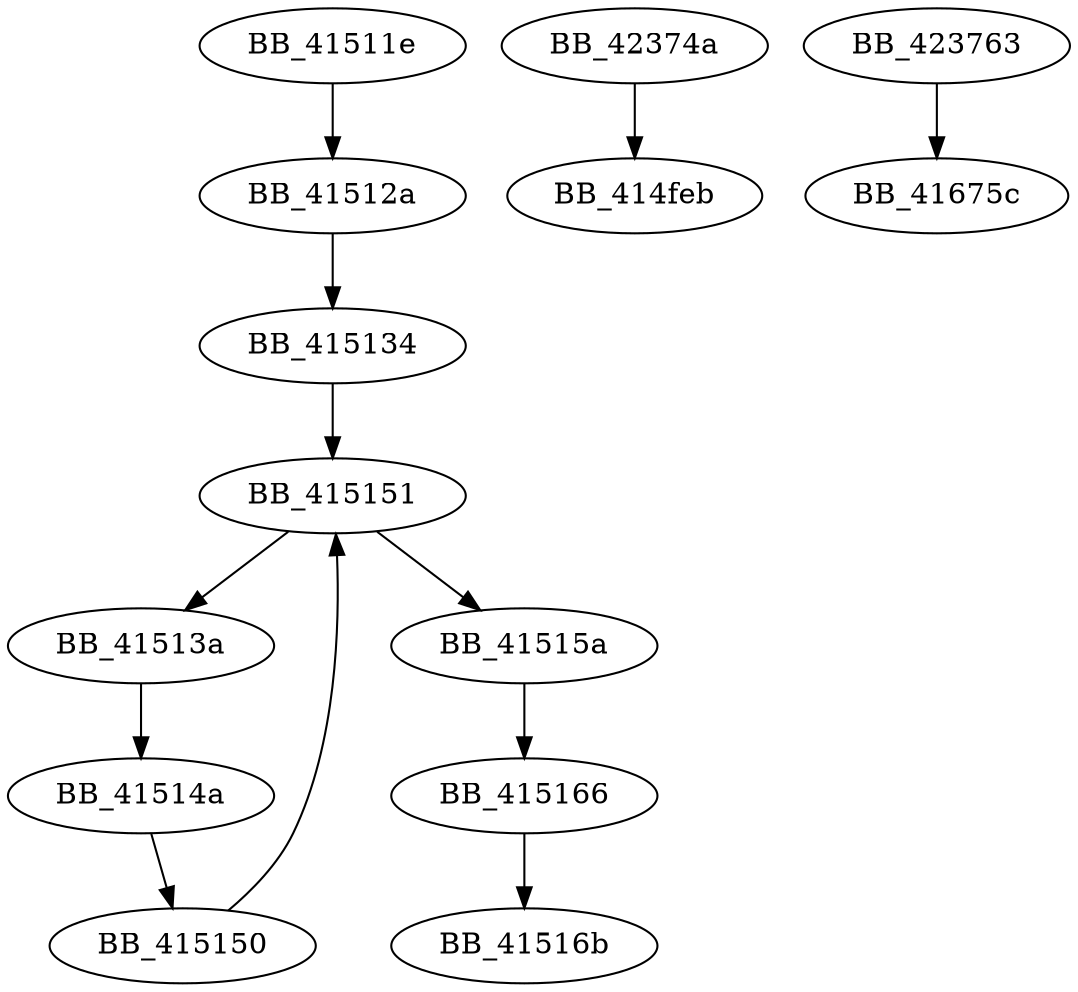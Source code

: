 DiGraph unknown_libname_3{
BB_41511e->BB_41512a
BB_41512a->BB_415134
BB_415134->BB_415151
BB_41513a->BB_41514a
BB_41514a->BB_415150
BB_415150->BB_415151
BB_415151->BB_41513a
BB_415151->BB_41515a
BB_41515a->BB_415166
BB_415166->BB_41516b
BB_42374a->BB_414feb
BB_423763->BB_41675c
}
